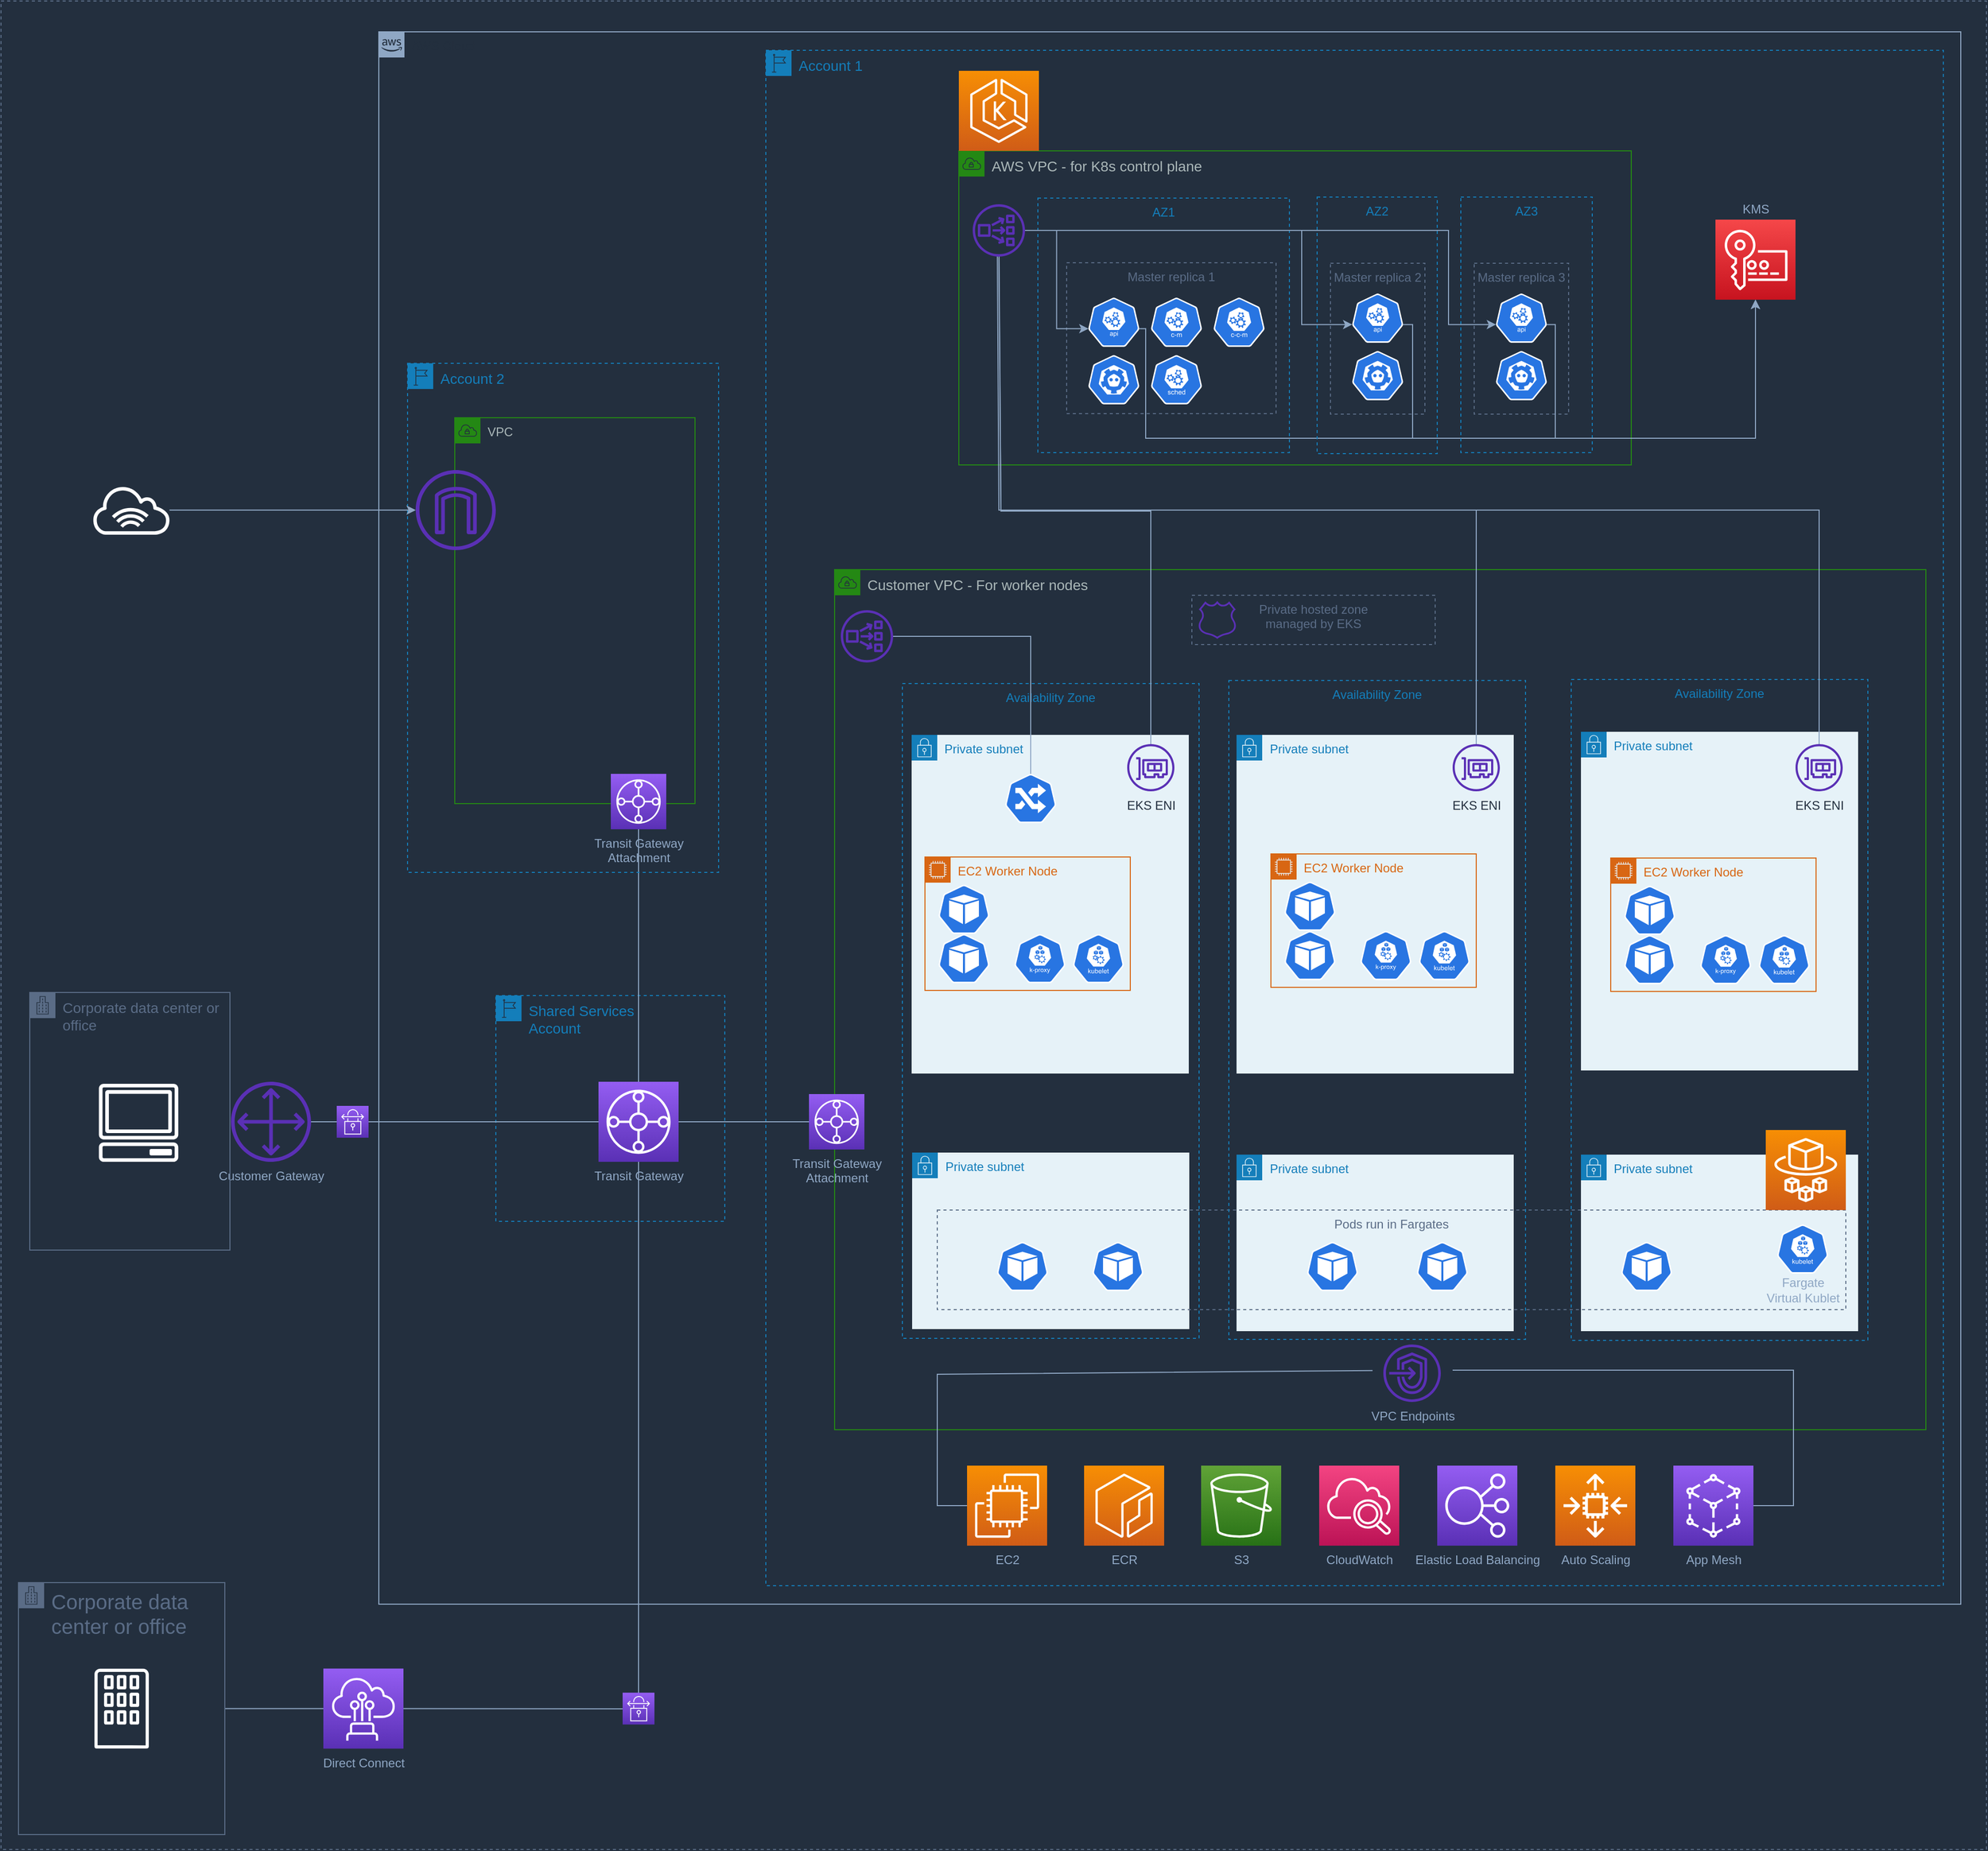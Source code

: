 <mxfile version="14.6.6" type="google"><diagram id="zkul_ybAvD6oY9fzU6y_" name="Page-1"><mxGraphModel dx="3383" dy="1438" grid="0" gridSize="10" guides="1" tooltips="1" connect="1" arrows="1" fold="1" page="0" pageScale="1" pageWidth="827" pageHeight="1169" background="#232F3E" math="0" shadow="0"><root><mxCell id="0"/><mxCell id="1" parent="0"/><mxCell id="Pe6dlfReNDayALmg442c-6" value="Shared Services&lt;br style=&quot;font-size: 14px;&quot;&gt;Account" style="points=[[0,0],[0.25,0],[0.5,0],[0.75,0],[1,0],[1,0.25],[1,0.5],[1,0.75],[1,1],[0.75,1],[0.5,1],[0.25,1],[0,1],[0,0.75],[0,0.5],[0,0.25]];outlineConnect=0;gradientColor=none;html=1;whiteSpace=wrap;fontSize=14;fontStyle=0;shape=mxgraph.aws4.group;grIcon=mxgraph.aws4.group_region;strokeColor=#147EBA;fillColor=none;verticalAlign=top;align=left;spacingLeft=30;fontColor=#147EBA;dashed=1;" parent="1" vertex="1"><mxGeometry x="-318" y="1038" width="223" height="220" as="geometry"/></mxCell><mxCell id="Pe6dlfReNDayALmg442c-20" value="" style="fillColor=none;strokeColor=#5A6C86;dashed=1;verticalAlign=top;fontStyle=0;fontColor=#5A6C86;fontSize=14;" parent="1" vertex="1"><mxGeometry x="-800" y="69" width="1934" height="1801" as="geometry"/></mxCell><mxCell id="WAbPSmNqfrKQJz4sHT9_-53" value="AWS Cloud" style="points=[[0,0],[0.25,0],[0.5,0],[0.75,0],[1,0],[1,0.25],[1,0.5],[1,0.75],[1,1],[0.75,1],[0.5,1],[0.25,1],[0,1],[0,0.75],[0,0.5],[0,0.25]];outlineConnect=0;gradientColor=none;html=1;whiteSpace=wrap;fontSize=12;fontStyle=0;shape=mxgraph.aws4.group;grIcon=mxgraph.aws4.group_aws_cloud_alt;fillColor=none;verticalAlign=top;align=left;spacingLeft=30;fontColor=#232F3E;dashed=0;strokeColor=#8FA7C4;" parent="1" vertex="1"><mxGeometry x="-432" y="99" width="1541" height="1532" as="geometry"/></mxCell><mxCell id="Pe6dlfReNDayALmg442c-9" value="Account 1" style="points=[[0,0],[0.25,0],[0.5,0],[0.75,0],[1,0],[1,0.25],[1,0.5],[1,0.75],[1,1],[0.75,1],[0.5,1],[0.25,1],[0,1],[0,0.75],[0,0.5],[0,0.25]];outlineConnect=0;gradientColor=none;html=1;whiteSpace=wrap;fontSize=14;fontStyle=0;shape=mxgraph.aws4.group;grIcon=mxgraph.aws4.group_region;strokeColor=#147EBA;fillColor=none;verticalAlign=top;align=left;spacingLeft=30;fontColor=#147EBA;dashed=1;" parent="1" vertex="1"><mxGeometry x="-55" y="117" width="1147" height="1496" as="geometry"/></mxCell><mxCell id="Pe6dlfReNDayALmg442c-3" value="Private subnet" style="points=[[0,0],[0.25,0],[0.5,0],[0.75,0],[1,0],[1,0.25],[1,0.5],[1,0.75],[1,1],[0.75,1],[0.5,1],[0.25,1],[0,1],[0,0.75],[0,0.5],[0,0.25]];outlineConnect=0;gradientColor=none;html=1;whiteSpace=wrap;fontSize=12;fontStyle=0;shape=mxgraph.aws4.group;grIcon=mxgraph.aws4.group_security_group;grStroke=0;strokeColor=#147EBA;fillColor=#E6F2F8;verticalAlign=top;align=left;spacingLeft=30;fontColor=#147EBA;dashed=0;" parent="1" vertex="1"><mxGeometry x="87.5" y="1191" width="270" height="172" as="geometry"/></mxCell><mxCell id="Pe6dlfReNDayALmg442c-4" value="Private subnet" style="points=[[0,0],[0.25,0],[0.5,0],[0.75,0],[1,0],[1,0.25],[1,0.5],[1,0.75],[1,1],[0.75,1],[0.5,1],[0.25,1],[0,1],[0,0.75],[0,0.5],[0,0.25]];outlineConnect=0;gradientColor=none;html=1;whiteSpace=wrap;fontSize=12;fontStyle=0;shape=mxgraph.aws4.group;grIcon=mxgraph.aws4.group_security_group;grStroke=0;strokeColor=#147EBA;fillColor=#E6F2F8;verticalAlign=top;align=left;spacingLeft=30;fontColor=#147EBA;dashed=0;" parent="1" vertex="1"><mxGeometry x="403.5" y="1193" width="270" height="172" as="geometry"/></mxCell><mxCell id="Pe6dlfReNDayALmg442c-5" value="Private subnet" style="points=[[0,0],[0.25,0],[0.5,0],[0.75,0],[1,0],[1,0.25],[1,0.5],[1,0.75],[1,1],[0.75,1],[0.5,1],[0.25,1],[0,1],[0,0.75],[0,0.5],[0,0.25]];outlineConnect=0;gradientColor=none;html=1;whiteSpace=wrap;fontSize=12;fontStyle=0;shape=mxgraph.aws4.group;grIcon=mxgraph.aws4.group_security_group;grStroke=0;strokeColor=#147EBA;fillColor=#E6F2F8;verticalAlign=top;align=left;spacingLeft=30;fontColor=#147EBA;dashed=0;" parent="1" vertex="1"><mxGeometry x="739" y="1193" width="270" height="172" as="geometry"/></mxCell><mxCell id="sA9nPXJSuk2HNyLsFzAn-5" value="Customer VPC - For worker nodes" style="points=[[0,0],[0.25,0],[0.5,0],[0.75,0],[1,0],[1,0.25],[1,0.5],[1,0.75],[1,1],[0.75,1],[0.5,1],[0.25,1],[0,1],[0,0.75],[0,0.5],[0,0.25]];outlineConnect=0;gradientColor=none;html=1;whiteSpace=wrap;fontSize=14;fontStyle=0;shape=mxgraph.aws4.group;grIcon=mxgraph.aws4.group_vpc;strokeColor=#248814;fillColor=none;verticalAlign=top;align=left;spacingLeft=30;fontColor=#AAB7B8;dashed=0;" parent="1" vertex="1"><mxGeometry x="12" y="623" width="1063" height="838" as="geometry"/></mxCell><mxCell id="WAbPSmNqfrKQJz4sHT9_-65" value="Pods run in Fargates" style="fillColor=none;strokeColor=#5A6C86;dashed=1;verticalAlign=top;fontStyle=0;fontColor=#5A6C86;" parent="1" vertex="1"><mxGeometry x="112" y="1247" width="885" height="97" as="geometry"/></mxCell><mxCell id="sA9nPXJSuk2HNyLsFzAn-14" value="Availability Zone" style="fillColor=none;strokeColor=#147EBA;dashed=1;verticalAlign=top;fontStyle=0;fontColor=#147EBA;" parent="1" vertex="1"><mxGeometry x="729.5" y="730" width="289" height="644" as="geometry"/></mxCell><mxCell id="sA9nPXJSuk2HNyLsFzAn-13" value="Availability Zone" style="fillColor=none;strokeColor=#147EBA;dashed=1;verticalAlign=top;fontStyle=0;fontColor=#147EBA;" parent="1" vertex="1"><mxGeometry x="396" y="731" width="289" height="642" as="geometry"/></mxCell><mxCell id="sA9nPXJSuk2HNyLsFzAn-12" value="Availability Zone" style="fillColor=none;strokeColor=#147EBA;dashed=1;verticalAlign=top;fontStyle=0;fontColor=#147EBA;" parent="1" vertex="1"><mxGeometry x="78" y="734" width="289" height="638" as="geometry"/></mxCell><mxCell id="o7Hs8A0g2UdH6zDm0Mxh-3" value="AWS VPC - for K8s control plane" style="points=[[0,0],[0.25,0],[0.5,0],[0.75,0],[1,0],[1,0.25],[1,0.5],[1,0.75],[1,1],[0.75,1],[0.5,1],[0.25,1],[0,1],[0,0.75],[0,0.5],[0,0.25]];outlineConnect=0;gradientColor=none;html=1;whiteSpace=wrap;fontSize=14;fontStyle=0;shape=mxgraph.aws4.group;grIcon=mxgraph.aws4.group_vpc;strokeColor=#248814;fillColor=none;verticalAlign=top;align=left;spacingLeft=30;fontColor=#AAB7B8;dashed=0;" parent="1" vertex="1"><mxGeometry x="133" y="215" width="655" height="306" as="geometry"/></mxCell><mxCell id="o7Hs8A0g2UdH6zDm0Mxh-4" value="AZ1" style="fillColor=none;strokeColor=#147EBA;dashed=1;verticalAlign=top;fontStyle=0;fontColor=#147EBA;" parent="1" vertex="1"><mxGeometry x="210" y="261" width="245" height="248" as="geometry"/></mxCell><mxCell id="o7Hs8A0g2UdH6zDm0Mxh-6" value="Master replica 1" style="fillColor=none;strokeColor=#5A6C86;dashed=1;verticalAlign=top;fontStyle=0;fontColor=#5A6C86;" parent="1" vertex="1"><mxGeometry x="238" y="324" width="204" height="147" as="geometry"/></mxCell><mxCell id="sA9nPXJSuk2HNyLsFzAn-1" style="edgeStyle=orthogonalEdgeStyle;rounded=0;orthogonalLoop=1;jettySize=auto;html=1;exitX=0.995;exitY=0.63;exitDx=0;exitDy=0;exitPerimeter=0;entryX=0.5;entryY=1;entryDx=0;entryDy=0;entryPerimeter=0;strokeColor=#8FA7C4;fillColor=#dae8fc;" parent="1" source="o7Hs8A0g2UdH6zDm0Mxh-7" target="o7Hs8A0g2UdH6zDm0Mxh-24" edge="1"><mxGeometry relative="1" as="geometry"><Array as="points"><mxPoint x="315" y="388"/><mxPoint x="315" y="495"/><mxPoint x="909" y="495"/></Array></mxGeometry></mxCell><mxCell id="o7Hs8A0g2UdH6zDm0Mxh-7" value="" style="html=1;dashed=0;whitespace=wrap;fillColor=#2875E2;strokeColor=#ffffff;points=[[0.005,0.63,0],[0.1,0.2,0],[0.9,0.2,0],[0.5,0,0],[0.995,0.63,0],[0.72,0.99,0],[0.5,1,0],[0.28,0.99,0]];shape=mxgraph.kubernetes.icon;prIcon=api" parent="1" vertex="1"><mxGeometry x="259" y="358" width="50" height="48" as="geometry"/></mxCell><mxCell id="o7Hs8A0g2UdH6zDm0Mxh-8" value="" style="html=1;dashed=0;whitespace=wrap;fillColor=#2875E2;strokeColor=#ffffff;points=[[0.005,0.63,0],[0.1,0.2,0],[0.9,0.2,0],[0.5,0,0],[0.995,0.63,0],[0.72,0.99,0],[0.5,1,0],[0.28,0.99,0]];shape=mxgraph.kubernetes.icon;prIcon=etcd" parent="1" vertex="1"><mxGeometry x="259" y="414" width="50" height="48" as="geometry"/></mxCell><mxCell id="o7Hs8A0g2UdH6zDm0Mxh-9" value="" style="html=1;dashed=0;whitespace=wrap;fillColor=#2875E2;strokeColor=#ffffff;points=[[0.005,0.63,0],[0.1,0.2,0],[0.9,0.2,0],[0.5,0,0],[0.995,0.63,0],[0.72,0.99,0],[0.5,1,0],[0.28,0.99,0]];shape=mxgraph.kubernetes.icon;prIcon=c_m" parent="1" vertex="1"><mxGeometry x="320" y="358" width="50" height="48" as="geometry"/></mxCell><mxCell id="o7Hs8A0g2UdH6zDm0Mxh-10" value="" style="html=1;dashed=0;whitespace=wrap;fillColor=#2875E2;strokeColor=#ffffff;points=[[0.005,0.63,0],[0.1,0.2,0],[0.9,0.2,0],[0.5,0,0],[0.995,0.63,0],[0.72,0.99,0],[0.5,1,0],[0.28,0.99,0]];shape=mxgraph.kubernetes.icon;prIcon=c_c_m" parent="1" vertex="1"><mxGeometry x="381" y="358" width="50" height="48" as="geometry"/></mxCell><mxCell id="o7Hs8A0g2UdH6zDm0Mxh-11" value="" style="html=1;dashed=0;whitespace=wrap;fillColor=#2875E2;strokeColor=#ffffff;points=[[0.005,0.63,0],[0.1,0.2,0],[0.9,0.2,0],[0.5,0,0],[0.995,0.63,0],[0.72,0.99,0],[0.5,1,0],[0.28,0.99,0]];shape=mxgraph.kubernetes.icon;prIcon=sched" parent="1" vertex="1"><mxGeometry x="320" y="414" width="50" height="48" as="geometry"/></mxCell><mxCell id="o7Hs8A0g2UdH6zDm0Mxh-12" value="AZ2" style="fillColor=none;strokeColor=#147EBA;dashed=1;verticalAlign=top;fontStyle=0;fontColor=#147EBA;" parent="1" vertex="1"><mxGeometry x="482" y="260" width="117" height="250" as="geometry"/></mxCell><mxCell id="o7Hs8A0g2UdH6zDm0Mxh-13" value="Master replica 2" style="fillColor=none;strokeColor=#5A6C86;dashed=1;verticalAlign=top;fontStyle=0;fontColor=#5A6C86;" parent="1" vertex="1"><mxGeometry x="495" y="324.5" width="92" height="147" as="geometry"/></mxCell><mxCell id="sA9nPXJSuk2HNyLsFzAn-2" style="edgeStyle=orthogonalEdgeStyle;rounded=0;orthogonalLoop=1;jettySize=auto;html=1;exitX=0.995;exitY=0.63;exitDx=0;exitDy=0;exitPerimeter=0;entryX=0.5;entryY=1;entryDx=0;entryDy=0;entryPerimeter=0;strokeColor=#8FA7C4;fillColor=#dae8fc;" parent="1" source="o7Hs8A0g2UdH6zDm0Mxh-14" target="o7Hs8A0g2UdH6zDm0Mxh-24" edge="1"><mxGeometry relative="1" as="geometry"><Array as="points"><mxPoint x="575" y="384"/><mxPoint x="575" y="495"/><mxPoint x="909" y="495"/></Array></mxGeometry></mxCell><mxCell id="o7Hs8A0g2UdH6zDm0Mxh-14" value="" style="html=1;dashed=0;whitespace=wrap;fillColor=#2875E2;strokeColor=#ffffff;points=[[0.005,0.63,0],[0.1,0.2,0],[0.9,0.2,0],[0.5,0,0],[0.995,0.63,0],[0.72,0.99,0],[0.5,1,0],[0.28,0.99,0]];shape=mxgraph.kubernetes.icon;prIcon=api" parent="1" vertex="1"><mxGeometry x="516" y="354" width="50" height="48" as="geometry"/></mxCell><mxCell id="o7Hs8A0g2UdH6zDm0Mxh-15" value="" style="html=1;dashed=0;whitespace=wrap;fillColor=#2875E2;strokeColor=#ffffff;points=[[0.005,0.63,0],[0.1,0.2,0],[0.9,0.2,0],[0.5,0,0],[0.995,0.63,0],[0.72,0.99,0],[0.5,1,0],[0.28,0.99,0]];shape=mxgraph.kubernetes.icon;prIcon=etcd" parent="1" vertex="1"><mxGeometry x="516" y="410" width="50" height="48" as="geometry"/></mxCell><mxCell id="o7Hs8A0g2UdH6zDm0Mxh-16" value="AZ3" style="fillColor=none;strokeColor=#147EBA;dashed=1;verticalAlign=top;fontStyle=0;fontColor=#147EBA;" parent="1" vertex="1"><mxGeometry x="622" y="260" width="128" height="249" as="geometry"/></mxCell><mxCell id="o7Hs8A0g2UdH6zDm0Mxh-17" value="Master replica 3" style="fillColor=none;strokeColor=#5A6C86;dashed=1;verticalAlign=top;fontStyle=0;fontColor=#5A6C86;" parent="1" vertex="1"><mxGeometry x="635" y="324.5" width="92" height="147" as="geometry"/></mxCell><mxCell id="sA9nPXJSuk2HNyLsFzAn-4" style="edgeStyle=orthogonalEdgeStyle;rounded=0;orthogonalLoop=1;jettySize=auto;html=1;exitX=0.995;exitY=0.63;exitDx=0;exitDy=0;exitPerimeter=0;entryX=0.5;entryY=1;entryDx=0;entryDy=0;entryPerimeter=0;strokeColor=#8FA7C4;fillColor=#dae8fc;" parent="1" source="o7Hs8A0g2UdH6zDm0Mxh-18" target="o7Hs8A0g2UdH6zDm0Mxh-24" edge="1"><mxGeometry relative="1" as="geometry"><Array as="points"><mxPoint x="714" y="384"/><mxPoint x="714" y="495"/><mxPoint x="909" y="495"/></Array></mxGeometry></mxCell><mxCell id="o7Hs8A0g2UdH6zDm0Mxh-18" value="" style="html=1;dashed=0;whitespace=wrap;fillColor=#2875E2;strokeColor=#ffffff;points=[[0.005,0.63,0],[0.1,0.2,0],[0.9,0.2,0],[0.5,0,0],[0.995,0.63,0],[0.72,0.99,0],[0.5,1,0],[0.28,0.99,0]];shape=mxgraph.kubernetes.icon;prIcon=api" parent="1" vertex="1"><mxGeometry x="656" y="354" width="50" height="48" as="geometry"/></mxCell><mxCell id="o7Hs8A0g2UdH6zDm0Mxh-19" value="" style="html=1;dashed=0;whitespace=wrap;fillColor=#2875E2;strokeColor=#ffffff;points=[[0.005,0.63,0],[0.1,0.2,0],[0.9,0.2,0],[0.5,0,0],[0.995,0.63,0],[0.72,0.99,0],[0.5,1,0],[0.28,0.99,0]];shape=mxgraph.kubernetes.icon;prIcon=etcd" parent="1" vertex="1"><mxGeometry x="656" y="410" width="50" height="48" as="geometry"/></mxCell><mxCell id="o7Hs8A0g2UdH6zDm0Mxh-21" style="edgeStyle=orthogonalEdgeStyle;rounded=0;orthogonalLoop=1;jettySize=auto;html=1;entryX=0.005;entryY=0.63;entryDx=0;entryDy=0;entryPerimeter=0;fillColor=#dae8fc;strokeColor=#8FA7C4;" parent="1" source="o7Hs8A0g2UdH6zDm0Mxh-20" target="o7Hs8A0g2UdH6zDm0Mxh-7" edge="1"><mxGeometry relative="1" as="geometry"/></mxCell><mxCell id="o7Hs8A0g2UdH6zDm0Mxh-22" style="edgeStyle=orthogonalEdgeStyle;rounded=0;orthogonalLoop=1;jettySize=auto;html=1;entryX=0.005;entryY=0.63;entryDx=0;entryDy=0;entryPerimeter=0;fillColor=#dae8fc;strokeColor=#8FA7C4;" parent="1" source="o7Hs8A0g2UdH6zDm0Mxh-20" target="o7Hs8A0g2UdH6zDm0Mxh-14" edge="1"><mxGeometry relative="1" as="geometry"><Array as="points"><mxPoint x="467" y="293"/><mxPoint x="467" y="384"/></Array></mxGeometry></mxCell><mxCell id="o7Hs8A0g2UdH6zDm0Mxh-23" style="edgeStyle=orthogonalEdgeStyle;rounded=0;orthogonalLoop=1;jettySize=auto;html=1;entryX=0.005;entryY=0.63;entryDx=0;entryDy=0;entryPerimeter=0;fillColor=#dae8fc;strokeColor=#8FA7C4;" parent="1" source="o7Hs8A0g2UdH6zDm0Mxh-20" target="o7Hs8A0g2UdH6zDm0Mxh-18" edge="1"><mxGeometry relative="1" as="geometry"><Array as="points"><mxPoint x="610" y="293"/><mxPoint x="610" y="384"/></Array></mxGeometry></mxCell><mxCell id="o7Hs8A0g2UdH6zDm0Mxh-20" value="" style="outlineConnect=0;fontColor=#232F3E;gradientColor=none;fillColor=#5A30B5;strokeColor=none;dashed=0;verticalLabelPosition=bottom;verticalAlign=top;align=center;html=1;fontSize=12;fontStyle=0;aspect=fixed;pointerEvents=1;shape=mxgraph.aws4.network_load_balancer;" parent="1" vertex="1"><mxGeometry x="146.5" y="267" width="51" height="51" as="geometry"/></mxCell><mxCell id="o7Hs8A0g2UdH6zDm0Mxh-24" value="" style="points=[[0,0,0],[0.25,0,0],[0.5,0,0],[0.75,0,0],[1,0,0],[0,1,0],[0.25,1,0],[0.5,1,0],[0.75,1,0],[1,1,0],[0,0.25,0],[0,0.5,0],[0,0.75,0],[1,0.25,0],[1,0.5,0],[1,0.75,0]];outlineConnect=0;gradientColor=#F54749;gradientDirection=north;fillColor=#C7131F;strokeColor=#ffffff;dashed=0;verticalLabelPosition=bottom;verticalAlign=top;align=center;html=1;fontSize=12;fontStyle=0;aspect=fixed;shape=mxgraph.aws4.resourceIcon;resIcon=mxgraph.aws4.key_management_service;fontColor=#8FA7C4;" parent="1" vertex="1"><mxGeometry x="870" y="282" width="78" height="78" as="geometry"/></mxCell><mxCell id="sA9nPXJSuk2HNyLsFzAn-9" value="" style="group" parent="1" vertex="1" connectable="0"><mxGeometry x="360" y="648" width="237" height="48" as="geometry"/></mxCell><mxCell id="sA9nPXJSuk2HNyLsFzAn-7" value="Private hosted zone&#xA;managed by EKS" style="fillColor=none;strokeColor=#5A6C86;dashed=1;verticalAlign=top;fontStyle=0;fontColor=#5A6C86;" parent="sA9nPXJSuk2HNyLsFzAn-9" vertex="1"><mxGeometry width="237" height="48" as="geometry"/></mxCell><mxCell id="sA9nPXJSuk2HNyLsFzAn-8" value="" style="outlineConnect=0;fontColor=#232F3E;gradientColor=none;fillColor=#5A30B5;strokeColor=none;dashed=0;verticalLabelPosition=bottom;verticalAlign=top;align=center;html=1;fontSize=12;fontStyle=0;aspect=fixed;pointerEvents=1;shape=mxgraph.aws4.hosted_zone;" parent="sA9nPXJSuk2HNyLsFzAn-9" vertex="1"><mxGeometry x="6" y="5.5" width="37.48" height="37" as="geometry"/></mxCell><mxCell id="sA9nPXJSuk2HNyLsFzAn-15" value="" style="points=[[0,0,0],[0.25,0,0],[0.5,0,0],[0.75,0,0],[1,0,0],[0,1,0],[0.25,1,0],[0.5,1,0],[0.75,1,0],[1,1,0],[0,0.25,0],[0,0.5,0],[0,0.75,0],[1,0.25,0],[1,0.5,0],[1,0.75,0]];outlineConnect=0;fontColor=#232F3E;gradientColor=#F78E04;gradientDirection=north;fillColor=#D05C17;strokeColor=#ffffff;dashed=0;verticalLabelPosition=bottom;verticalAlign=top;align=center;html=1;fontSize=12;fontStyle=0;aspect=fixed;shape=mxgraph.aws4.resourceIcon;resIcon=mxgraph.aws4.fargate;" parent="1" vertex="1"><mxGeometry x="919" y="1169" width="78" height="78" as="geometry"/></mxCell><mxCell id="q9w02ympD3RffxOzubtM-1" value="Private subnet" style="points=[[0,0],[0.25,0],[0.5,0],[0.75,0],[1,0],[1,0.25],[1,0.5],[1,0.75],[1,1],[0.75,1],[0.5,1],[0.25,1],[0,1],[0,0.75],[0,0.5],[0,0.25]];outlineConnect=0;gradientColor=none;html=1;whiteSpace=wrap;fontSize=12;fontStyle=0;shape=mxgraph.aws4.group;grIcon=mxgraph.aws4.group_security_group;grStroke=0;strokeColor=#147EBA;fillColor=#E6F2F8;verticalAlign=top;align=left;spacingLeft=30;fontColor=#147EBA;dashed=0;" parent="1" vertex="1"><mxGeometry x="87" y="784" width="270" height="330" as="geometry"/></mxCell><mxCell id="WAbPSmNqfrKQJz4sHT9_-97" style="edgeStyle=none;rounded=0;orthogonalLoop=1;jettySize=auto;html=1;fontSize=20;fontColor=#8FA7C4;endArrow=none;endFill=0;strokeColor=#8FA7C4;" parent="1" source="q9w02ympD3RffxOzubtM-2" target="WAbPSmNqfrKQJz4sHT9_-96" edge="1"><mxGeometry relative="1" as="geometry"><Array as="points"><mxPoint x="203" y="688"/></Array></mxGeometry></mxCell><mxCell id="q9w02ympD3RffxOzubtM-2" value="" style="html=1;dashed=0;whitespace=wrap;fillColor=#2875E2;strokeColor=#ffffff;points=[[0.005,0.63,0],[0.1,0.2,0],[0.9,0.2,0],[0.5,0,0],[0.995,0.63,0],[0.72,0.99,0],[0.5,1,0],[0.28,0.99,0]];shape=mxgraph.kubernetes.icon;prIcon=ing" parent="1" vertex="1"><mxGeometry x="178" y="822" width="50" height="48" as="geometry"/></mxCell><mxCell id="WAbPSmNqfrKQJz4sHT9_-1" value="Private subnet" style="points=[[0,0],[0.25,0],[0.5,0],[0.75,0],[1,0],[1,0.25],[1,0.5],[1,0.75],[1,1],[0.75,1],[0.5,1],[0.25,1],[0,1],[0,0.75],[0,0.5],[0,0.25]];outlineConnect=0;gradientColor=none;html=1;whiteSpace=wrap;fontSize=12;fontStyle=0;shape=mxgraph.aws4.group;grIcon=mxgraph.aws4.group_security_group;grStroke=0;strokeColor=#147EBA;fillColor=#E6F2F8;verticalAlign=top;align=left;spacingLeft=30;fontColor=#147EBA;dashed=0;" parent="1" vertex="1"><mxGeometry x="403.5" y="784" width="270" height="330" as="geometry"/></mxCell><mxCell id="WAbPSmNqfrKQJz4sHT9_-2" value="Private subnet" style="points=[[0,0],[0.25,0],[0.5,0],[0.75,0],[1,0],[1,0.25],[1,0.5],[1,0.75],[1,1],[0.75,1],[0.5,1],[0.25,1],[0,1],[0,0.75],[0,0.5],[0,0.25]];outlineConnect=0;gradientColor=none;html=1;whiteSpace=wrap;fontSize=12;fontStyle=0;shape=mxgraph.aws4.group;grIcon=mxgraph.aws4.group_security_group;grStroke=0;strokeColor=#147EBA;fillColor=#E6F2F8;verticalAlign=top;align=left;spacingLeft=30;fontColor=#147EBA;dashed=0;" parent="1" vertex="1"><mxGeometry x="739" y="781" width="270" height="330" as="geometry"/></mxCell><mxCell id="WAbPSmNqfrKQJz4sHT9_-7" value="" style="points=[[0,0,0],[0.25,0,0],[0.5,0,0],[0.75,0,0],[1,0,0],[0,1,0],[0.25,1,0],[0.5,1,0],[0.75,1,0],[1,1,0],[0,0.25,0],[0,0.5,0],[0,0.75,0],[1,0.25,0],[1,0.5,0],[1,0.75,0]];outlineConnect=0;fontColor=#232F3E;gradientColor=#F78E04;gradientDirection=north;fillColor=#D05C17;strokeColor=#ffffff;dashed=0;verticalLabelPosition=bottom;verticalAlign=top;align=center;html=1;fontSize=12;fontStyle=0;aspect=fixed;shape=mxgraph.aws4.resourceIcon;resIcon=mxgraph.aws4.eks;" parent="1" vertex="1"><mxGeometry x="133" y="137" width="78" height="78" as="geometry"/></mxCell><mxCell id="WAbPSmNqfrKQJz4sHT9_-17" style="edgeStyle=none;rounded=0;orthogonalLoop=1;jettySize=auto;html=1;endArrow=none;endFill=0;strokeColor=#8FA7C4;" parent="1" source="sA9nPXJSuk2HNyLsFzAn-11" target="o7Hs8A0g2UdH6zDm0Mxh-20" edge="1"><mxGeometry relative="1" as="geometry"><Array as="points"><mxPoint x="320" y="566"/><mxPoint x="174" y="566"/></Array></mxGeometry></mxCell><mxCell id="sA9nPXJSuk2HNyLsFzAn-11" value="EKS ENI" style="outlineConnect=0;fontColor=#232F3E;gradientColor=none;fillColor=#5A30B5;strokeColor=none;dashed=0;verticalLabelPosition=bottom;verticalAlign=top;align=center;html=1;fontSize=12;fontStyle=0;aspect=fixed;pointerEvents=1;shape=mxgraph.aws4.elastic_network_interface;" parent="1" vertex="1"><mxGeometry x="297" y="793" width="46" height="46" as="geometry"/></mxCell><mxCell id="WAbPSmNqfrKQJz4sHT9_-18" style="edgeStyle=none;rounded=0;orthogonalLoop=1;jettySize=auto;html=1;entryX=0.471;entryY=1;entryDx=0;entryDy=0;entryPerimeter=0;endArrow=none;endFill=0;strokeColor=#8FA7C4;" parent="1" source="WAbPSmNqfrKQJz4sHT9_-9" target="o7Hs8A0g2UdH6zDm0Mxh-20" edge="1"><mxGeometry relative="1" as="geometry"><Array as="points"><mxPoint x="637" y="565"/><mxPoint x="172" y="565"/></Array></mxGeometry></mxCell><mxCell id="WAbPSmNqfrKQJz4sHT9_-9" value="EKS ENI" style="outlineConnect=0;fontColor=#232F3E;gradientColor=none;fillColor=#5A30B5;strokeColor=none;dashed=0;verticalLabelPosition=bottom;verticalAlign=top;align=center;html=1;fontSize=12;fontStyle=0;aspect=fixed;pointerEvents=1;shape=mxgraph.aws4.elastic_network_interface;" parent="1" vertex="1"><mxGeometry x="614" y="793" width="46" height="46" as="geometry"/></mxCell><mxCell id="WAbPSmNqfrKQJz4sHT9_-19" style="edgeStyle=none;rounded=0;orthogonalLoop=1;jettySize=auto;html=1;endArrow=none;endFill=0;strokeColor=#8FA7C4;entryX=0.5;entryY=1.02;entryDx=0;entryDy=0;entryPerimeter=0;" parent="1" source="WAbPSmNqfrKQJz4sHT9_-10" target="o7Hs8A0g2UdH6zDm0Mxh-20" edge="1"><mxGeometry relative="1" as="geometry"><Array as="points"><mxPoint x="971" y="565"/><mxPoint x="174" y="565"/></Array></mxGeometry></mxCell><mxCell id="WAbPSmNqfrKQJz4sHT9_-10" value="EKS ENI" style="outlineConnect=0;fontColor=#232F3E;gradientColor=none;fillColor=#5A30B5;strokeColor=none;dashed=0;verticalLabelPosition=bottom;verticalAlign=top;align=center;html=1;fontSize=12;fontStyle=0;aspect=fixed;pointerEvents=1;shape=mxgraph.aws4.elastic_network_interface;" parent="1" vertex="1"><mxGeometry x="948" y="793" width="46" height="46" as="geometry"/></mxCell><mxCell id="WAbPSmNqfrKQJz4sHT9_-34" value="" style="group" parent="1" vertex="1" connectable="0"><mxGeometry x="100" y="903" width="200" height="130" as="geometry"/></mxCell><mxCell id="WAbPSmNqfrKQJz4sHT9_-6" value="EC2 Worker Node" style="points=[[0,0],[0.25,0],[0.5,0],[0.75,0],[1,0],[1,0.25],[1,0.5],[1,0.75],[1,1],[0.75,1],[0.5,1],[0.25,1],[0,1],[0,0.75],[0,0.5],[0,0.25]];outlineConnect=0;gradientColor=none;html=1;whiteSpace=wrap;fontSize=12;fontStyle=0;shape=mxgraph.aws4.group;grIcon=mxgraph.aws4.group_ec2_instance_contents;strokeColor=#D86613;fillColor=none;verticalAlign=top;align=left;spacingLeft=30;fontColor=#D86613;dashed=0;" parent="WAbPSmNqfrKQJz4sHT9_-34" vertex="1"><mxGeometry width="200" height="130" as="geometry"/></mxCell><mxCell id="WAbPSmNqfrKQJz4sHT9_-12" value="" style="html=1;dashed=0;whitespace=wrap;fillColor=#2875E2;strokeColor=#ffffff;points=[[0.005,0.63,0],[0.1,0.2,0],[0.9,0.2,0],[0.5,0,0],[0.995,0.63,0],[0.72,0.99,0],[0.5,1,0],[0.28,0.99,0]];shape=mxgraph.kubernetes.icon;prIcon=pod" parent="WAbPSmNqfrKQJz4sHT9_-34" vertex="1"><mxGeometry x="13" y="75" width="50" height="48" as="geometry"/></mxCell><mxCell id="WAbPSmNqfrKQJz4sHT9_-14" value="" style="html=1;dashed=0;whitespace=wrap;fillColor=#2875E2;strokeColor=#ffffff;points=[[0.005,0.63,0],[0.1,0.2,0],[0.9,0.2,0],[0.5,0,0],[0.995,0.63,0],[0.72,0.99,0],[0.5,1,0],[0.28,0.99,0]];shape=mxgraph.kubernetes.icon;prIcon=k_proxy" parent="WAbPSmNqfrKQJz4sHT9_-34" vertex="1"><mxGeometry x="87" y="75" width="50" height="48" as="geometry"/></mxCell><mxCell id="WAbPSmNqfrKQJz4sHT9_-15" value="" style="html=1;dashed=0;whitespace=wrap;fillColor=#2875E2;strokeColor=#ffffff;points=[[0.005,0.63,0],[0.1,0.2,0],[0.9,0.2,0],[0.5,0,0],[0.995,0.63,0],[0.72,0.99,0],[0.5,1,0],[0.28,0.99,0]];shape=mxgraph.kubernetes.icon;prIcon=kubelet" parent="WAbPSmNqfrKQJz4sHT9_-34" vertex="1"><mxGeometry x="144" y="75" width="50" height="48" as="geometry"/></mxCell><mxCell id="WAbPSmNqfrKQJz4sHT9_-33" value="" style="html=1;dashed=0;whitespace=wrap;fillColor=#2875E2;strokeColor=#ffffff;points=[[0.005,0.63,0],[0.1,0.2,0],[0.9,0.2,0],[0.5,0,0],[0.995,0.63,0],[0.72,0.99,0],[0.5,1,0],[0.28,0.99,0]];shape=mxgraph.kubernetes.icon;prIcon=pod" parent="WAbPSmNqfrKQJz4sHT9_-34" vertex="1"><mxGeometry x="13" y="27" width="50" height="48" as="geometry"/></mxCell><mxCell id="WAbPSmNqfrKQJz4sHT9_-35" value="" style="group" parent="1" vertex="1" connectable="0"><mxGeometry x="437" y="900" width="200" height="130" as="geometry"/></mxCell><mxCell id="WAbPSmNqfrKQJz4sHT9_-36" value="EC2 Worker Node" style="points=[[0,0],[0.25,0],[0.5,0],[0.75,0],[1,0],[1,0.25],[1,0.5],[1,0.75],[1,1],[0.75,1],[0.5,1],[0.25,1],[0,1],[0,0.75],[0,0.5],[0,0.25]];outlineConnect=0;gradientColor=none;html=1;whiteSpace=wrap;fontSize=12;fontStyle=0;shape=mxgraph.aws4.group;grIcon=mxgraph.aws4.group_ec2_instance_contents;strokeColor=#D86613;fillColor=none;verticalAlign=top;align=left;spacingLeft=30;fontColor=#D86613;dashed=0;" parent="WAbPSmNqfrKQJz4sHT9_-35" vertex="1"><mxGeometry width="200" height="130" as="geometry"/></mxCell><mxCell id="WAbPSmNqfrKQJz4sHT9_-37" value="" style="html=1;dashed=0;whitespace=wrap;fillColor=#2875E2;strokeColor=#ffffff;points=[[0.005,0.63,0],[0.1,0.2,0],[0.9,0.2,0],[0.5,0,0],[0.995,0.63,0],[0.72,0.99,0],[0.5,1,0],[0.28,0.99,0]];shape=mxgraph.kubernetes.icon;prIcon=pod" parent="WAbPSmNqfrKQJz4sHT9_-35" vertex="1"><mxGeometry x="13" y="75" width="50" height="48" as="geometry"/></mxCell><mxCell id="WAbPSmNqfrKQJz4sHT9_-38" value="" style="html=1;dashed=0;whitespace=wrap;fillColor=#2875E2;strokeColor=#ffffff;points=[[0.005,0.63,0],[0.1,0.2,0],[0.9,0.2,0],[0.5,0,0],[0.995,0.63,0],[0.72,0.99,0],[0.5,1,0],[0.28,0.99,0]];shape=mxgraph.kubernetes.icon;prIcon=k_proxy" parent="WAbPSmNqfrKQJz4sHT9_-35" vertex="1"><mxGeometry x="87" y="75" width="50" height="48" as="geometry"/></mxCell><mxCell id="WAbPSmNqfrKQJz4sHT9_-39" value="" style="html=1;dashed=0;whitespace=wrap;fillColor=#2875E2;strokeColor=#ffffff;points=[[0.005,0.63,0],[0.1,0.2,0],[0.9,0.2,0],[0.5,0,0],[0.995,0.63,0],[0.72,0.99,0],[0.5,1,0],[0.28,0.99,0]];shape=mxgraph.kubernetes.icon;prIcon=kubelet" parent="WAbPSmNqfrKQJz4sHT9_-35" vertex="1"><mxGeometry x="144" y="75" width="50" height="48" as="geometry"/></mxCell><mxCell id="WAbPSmNqfrKQJz4sHT9_-40" value="" style="html=1;dashed=0;whitespace=wrap;fillColor=#2875E2;strokeColor=#ffffff;points=[[0.005,0.63,0],[0.1,0.2,0],[0.9,0.2,0],[0.5,0,0],[0.995,0.63,0],[0.72,0.99,0],[0.5,1,0],[0.28,0.99,0]];shape=mxgraph.kubernetes.icon;prIcon=pod" parent="WAbPSmNqfrKQJz4sHT9_-35" vertex="1"><mxGeometry x="13" y="27" width="50" height="48" as="geometry"/></mxCell><mxCell id="WAbPSmNqfrKQJz4sHT9_-41" value="" style="group" parent="1" vertex="1" connectable="0"><mxGeometry x="768" y="904" width="200" height="130" as="geometry"/></mxCell><mxCell id="WAbPSmNqfrKQJz4sHT9_-42" value="EC2 Worker Node" style="points=[[0,0],[0.25,0],[0.5,0],[0.75,0],[1,0],[1,0.25],[1,0.5],[1,0.75],[1,1],[0.75,1],[0.5,1],[0.25,1],[0,1],[0,0.75],[0,0.5],[0,0.25]];outlineConnect=0;gradientColor=none;html=1;whiteSpace=wrap;fontSize=12;fontStyle=0;shape=mxgraph.aws4.group;grIcon=mxgraph.aws4.group_ec2_instance_contents;strokeColor=#D86613;fillColor=none;verticalAlign=top;align=left;spacingLeft=30;fontColor=#D86613;dashed=0;" parent="WAbPSmNqfrKQJz4sHT9_-41" vertex="1"><mxGeometry width="200" height="130" as="geometry"/></mxCell><mxCell id="WAbPSmNqfrKQJz4sHT9_-43" value="" style="html=1;dashed=0;whitespace=wrap;fillColor=#2875E2;strokeColor=#ffffff;points=[[0.005,0.63,0],[0.1,0.2,0],[0.9,0.2,0],[0.5,0,0],[0.995,0.63,0],[0.72,0.99,0],[0.5,1,0],[0.28,0.99,0]];shape=mxgraph.kubernetes.icon;prIcon=pod" parent="WAbPSmNqfrKQJz4sHT9_-41" vertex="1"><mxGeometry x="13" y="75" width="50" height="48" as="geometry"/></mxCell><mxCell id="WAbPSmNqfrKQJz4sHT9_-44" value="" style="html=1;dashed=0;whitespace=wrap;fillColor=#2875E2;strokeColor=#ffffff;points=[[0.005,0.63,0],[0.1,0.2,0],[0.9,0.2,0],[0.5,0,0],[0.995,0.63,0],[0.72,0.99,0],[0.5,1,0],[0.28,0.99,0]];shape=mxgraph.kubernetes.icon;prIcon=k_proxy" parent="WAbPSmNqfrKQJz4sHT9_-41" vertex="1"><mxGeometry x="87" y="75" width="50" height="48" as="geometry"/></mxCell><mxCell id="WAbPSmNqfrKQJz4sHT9_-45" value="" style="html=1;dashed=0;whitespace=wrap;fillColor=#2875E2;strokeColor=#ffffff;points=[[0.005,0.63,0],[0.1,0.2,0],[0.9,0.2,0],[0.5,0,0],[0.995,0.63,0],[0.72,0.99,0],[0.5,1,0],[0.28,0.99,0]];shape=mxgraph.kubernetes.icon;prIcon=kubelet" parent="WAbPSmNqfrKQJz4sHT9_-41" vertex="1"><mxGeometry x="144" y="75" width="50" height="48" as="geometry"/></mxCell><mxCell id="WAbPSmNqfrKQJz4sHT9_-46" value="" style="html=1;dashed=0;whitespace=wrap;fillColor=#2875E2;strokeColor=#ffffff;points=[[0.005,0.63,0],[0.1,0.2,0],[0.9,0.2,0],[0.5,0,0],[0.995,0.63,0],[0.72,0.99,0],[0.5,1,0],[0.28,0.99,0]];shape=mxgraph.kubernetes.icon;prIcon=pod" parent="WAbPSmNqfrKQJz4sHT9_-41" vertex="1"><mxGeometry x="13" y="27" width="50" height="48" as="geometry"/></mxCell><mxCell id="WAbPSmNqfrKQJz4sHT9_-54" style="edgeStyle=none;rounded=0;orthogonalLoop=1;jettySize=auto;html=1;entryX=0;entryY=0.5;entryDx=0;entryDy=0;entryPerimeter=0;fontColor=#8FA7C4;endArrow=none;endFill=0;strokeColor=#8FA7C4;" parent="1" source="WAbPSmNqfrKQJz4sHT9_-48" target="WAbPSmNqfrKQJz4sHT9_-51" edge="1"><mxGeometry relative="1" as="geometry"/></mxCell><mxCell id="WAbPSmNqfrKQJz4sHT9_-79" style="edgeStyle=none;rounded=0;orthogonalLoop=1;jettySize=auto;html=1;exitX=0.5;exitY=1;exitDx=0;exitDy=0;exitPerimeter=0;entryX=1;entryY=0.5;entryDx=0;entryDy=0;entryPerimeter=0;fontColor=#8FA7C4;endArrow=none;endFill=0;strokeColor=#8FA7C4;" parent="1" source="WAbPSmNqfrKQJz4sHT9_-48" target="WAbPSmNqfrKQJz4sHT9_-77" edge="1"><mxGeometry relative="1" as="geometry"><Array as="points"><mxPoint x="-179" y="1733"/></Array></mxGeometry></mxCell><mxCell id="WAbPSmNqfrKQJz4sHT9_-80" style="edgeStyle=none;rounded=0;orthogonalLoop=1;jettySize=auto;html=1;fontColor=#8FA7C4;endArrow=none;endFill=0;strokeColor=#8FA7C4;startArrow=none;" parent="1" source="Pe6dlfReNDayALmg442c-21" target="WAbPSmNqfrKQJz4sHT9_-78" edge="1"><mxGeometry relative="1" as="geometry"/></mxCell><mxCell id="WAbPSmNqfrKQJz4sHT9_-95" style="edgeStyle=none;rounded=0;orthogonalLoop=1;jettySize=auto;html=1;exitX=0.5;exitY=0;exitDx=0;exitDy=0;exitPerimeter=0;entryX=0.5;entryY=1;entryDx=0;entryDy=0;entryPerimeter=0;fontSize=20;fontColor=#8FA7C4;endArrow=none;endFill=0;strokeColor=#8FA7C4;" parent="1" source="WAbPSmNqfrKQJz4sHT9_-48" target="Pe6dlfReNDayALmg442c-13" edge="1"><mxGeometry relative="1" as="geometry"><mxPoint x="-235" y="878" as="targetPoint"/></mxGeometry></mxCell><mxCell id="WAbPSmNqfrKQJz4sHT9_-48" value="Transit Gateway" style="points=[[0,0,0],[0.25,0,0],[0.5,0,0],[0.75,0,0],[1,0,0],[0,1,0],[0.25,1,0],[0.5,1,0],[0.75,1,0],[1,1,0],[0,0.25,0],[0,0.5,0],[0,0.75,0],[1,0.25,0],[1,0.5,0],[1,0.75,0]];outlineConnect=0;gradientColor=#945DF2;gradientDirection=north;fillColor=#5A30B5;strokeColor=#ffffff;dashed=0;verticalLabelPosition=bottom;verticalAlign=top;align=center;html=1;fontSize=12;fontStyle=0;aspect=fixed;shape=mxgraph.aws4.resourceIcon;resIcon=mxgraph.aws4.transit_gateway;fontColor=#8FA7C4;" parent="1" vertex="1"><mxGeometry x="-218" y="1122" width="78" height="78" as="geometry"/></mxCell><mxCell id="WAbPSmNqfrKQJz4sHT9_-51" value="Transit Gateway &lt;br&gt;Attachment" style="points=[[0,0,0],[0.25,0,0],[0.5,0,0],[0.75,0,0],[1,0,0],[0,1,0],[0.25,1,0],[0.5,1,0],[0.75,1,0],[1,1,0],[0,0.25,0],[0,0.5,0],[0,0.75,0],[1,0.25,0],[1,0.5,0],[1,0.75,0]];outlineConnect=0;gradientColor=#945DF2;gradientDirection=north;fillColor=#5A30B5;strokeColor=#ffffff;dashed=0;verticalLabelPosition=bottom;verticalAlign=top;align=center;html=1;fontSize=12;fontStyle=0;aspect=fixed;shape=mxgraph.aws4.resourceIcon;resIcon=mxgraph.aws4.transit_gateway;fontColor=#8FA7C4;" parent="1" vertex="1"><mxGeometry x="-13" y="1134" width="54" height="54" as="geometry"/></mxCell><mxCell id="WAbPSmNqfrKQJz4sHT9_-61" value="" style="html=1;dashed=0;whitespace=wrap;fillColor=#2875E2;strokeColor=#ffffff;points=[[0.005,0.63,0],[0.1,0.2,0],[0.9,0.2,0],[0.5,0,0],[0.995,0.63,0],[0.72,0.99,0],[0.5,1,0],[0.28,0.99,0]];shape=mxgraph.kubernetes.icon;prIcon=kubelet" parent="1" vertex="1"><mxGeometry x="930" y="1261" width="50" height="48" as="geometry"/></mxCell><mxCell id="WAbPSmNqfrKQJz4sHT9_-62" value="Fargate &lt;br&gt;Virtual Kublet" style="text;html=1;resizable=0;autosize=1;align=center;verticalAlign=middle;points=[];fillColor=none;strokeColor=none;rounded=0;fontColor=#8FA7C4;" parent="1" vertex="1"><mxGeometry x="916" y="1309" width="78" height="32" as="geometry"/></mxCell><mxCell id="WAbPSmNqfrKQJz4sHT9_-72" value="" style="html=1;dashed=0;whitespace=wrap;fillColor=#2875E2;strokeColor=#ffffff;points=[[0.005,0.63,0],[0.1,0.2,0],[0.9,0.2,0],[0.5,0,0],[0.995,0.63,0],[0.72,0.99,0],[0.5,1,0],[0.28,0.99,0]];shape=mxgraph.kubernetes.icon;prIcon=pod" parent="1" vertex="1"><mxGeometry x="170" y="1278" width="50" height="48" as="geometry"/></mxCell><mxCell id="WAbPSmNqfrKQJz4sHT9_-73" value="" style="html=1;dashed=0;whitespace=wrap;fillColor=#2875E2;strokeColor=#ffffff;points=[[0.005,0.63,0],[0.1,0.2,0],[0.9,0.2,0],[0.5,0,0],[0.995,0.63,0],[0.72,0.99,0],[0.5,1,0],[0.28,0.99,0]];shape=mxgraph.kubernetes.icon;prIcon=pod" parent="1" vertex="1"><mxGeometry x="263" y="1278" width="50" height="48" as="geometry"/></mxCell><mxCell id="WAbPSmNqfrKQJz4sHT9_-74" value="" style="html=1;dashed=0;whitespace=wrap;fillColor=#2875E2;strokeColor=#ffffff;points=[[0.005,0.63,0],[0.1,0.2,0],[0.9,0.2,0],[0.5,0,0],[0.995,0.63,0],[0.72,0.99,0],[0.5,1,0],[0.28,0.99,0]];shape=mxgraph.kubernetes.icon;prIcon=pod" parent="1" vertex="1"><mxGeometry x="472" y="1278" width="50" height="48" as="geometry"/></mxCell><mxCell id="WAbPSmNqfrKQJz4sHT9_-75" value="" style="html=1;dashed=0;whitespace=wrap;fillColor=#2875E2;strokeColor=#ffffff;points=[[0.005,0.63,0],[0.1,0.2,0],[0.9,0.2,0],[0.5,0,0],[0.995,0.63,0],[0.72,0.99,0],[0.5,1,0],[0.28,0.99,0]];shape=mxgraph.kubernetes.icon;prIcon=pod" parent="1" vertex="1"><mxGeometry x="778" y="1278" width="50" height="48" as="geometry"/></mxCell><mxCell id="WAbPSmNqfrKQJz4sHT9_-76" value="" style="html=1;dashed=0;whitespace=wrap;fillColor=#2875E2;strokeColor=#ffffff;points=[[0.005,0.63,0],[0.1,0.2,0],[0.9,0.2,0],[0.5,0,0],[0.995,0.63,0],[0.72,0.99,0],[0.5,1,0],[0.28,0.99,0]];shape=mxgraph.kubernetes.icon;prIcon=pod" parent="1" vertex="1"><mxGeometry x="579" y="1278" width="50" height="48" as="geometry"/></mxCell><mxCell id="WAbPSmNqfrKQJz4sHT9_-87" style="edgeStyle=none;rounded=0;orthogonalLoop=1;jettySize=auto;html=1;entryX=1;entryY=0.5;entryDx=0;entryDy=0;fontColor=#8FA7C4;endArrow=none;endFill=0;strokeColor=#8FA7C4;" parent="1" source="WAbPSmNqfrKQJz4sHT9_-77" target="WAbPSmNqfrKQJz4sHT9_-86" edge="1"><mxGeometry relative="1" as="geometry"/></mxCell><mxCell id="WAbPSmNqfrKQJz4sHT9_-77" value="Direct Connect" style="points=[[0,0,0],[0.25,0,0],[0.5,0,0],[0.75,0,0],[1,0,0],[0,1,0],[0.25,1,0],[0.5,1,0],[0.75,1,0],[1,1,0],[0,0.25,0],[0,0.5,0],[0,0.75,0],[1,0.25,0],[1,0.5,0],[1,0.75,0]];outlineConnect=0;gradientColor=#945DF2;gradientDirection=north;fillColor=#5A30B5;strokeColor=#ffffff;dashed=0;verticalLabelPosition=bottom;verticalAlign=top;align=center;html=1;fontSize=12;fontStyle=0;aspect=fixed;shape=mxgraph.aws4.resourceIcon;resIcon=mxgraph.aws4.direct_connect;fontColor=#8FA7C4;" parent="1" vertex="1"><mxGeometry x="-486" y="1693.75" width="78" height="78" as="geometry"/></mxCell><mxCell id="WAbPSmNqfrKQJz4sHT9_-78" value="Customer Gateway" style="outlineConnect=0;gradientColor=none;fillColor=#5A30B5;strokeColor=none;dashed=0;verticalLabelPosition=bottom;verticalAlign=top;align=center;html=1;fontSize=12;fontStyle=0;aspect=fixed;pointerEvents=1;shape=mxgraph.aws4.customer_gateway;fontColor=#8FA7C4;" parent="1" vertex="1"><mxGeometry x="-576" y="1122" width="78" height="78" as="geometry"/></mxCell><mxCell id="WAbPSmNqfrKQJz4sHT9_-84" value="Corporate data center or office" style="points=[[0,0],[0.25,0],[0.5,0],[0.75,0],[1,0],[1,0.25],[1,0.5],[1,0.75],[1,1],[0.75,1],[0.5,1],[0.25,1],[0,1],[0,0.75],[0,0.5],[0,0.25]];outlineConnect=0;gradientColor=none;html=1;whiteSpace=wrap;fontSize=14;fontStyle=0;shape=mxgraph.aws4.group;grIcon=mxgraph.aws4.group_corporate_data_center;strokeColor=#5A6C86;fillColor=none;verticalAlign=top;align=left;spacingLeft=30;fontColor=#5A6C86;dashed=0;" parent="1" vertex="1"><mxGeometry x="-772" y="1035" width="195" height="251" as="geometry"/></mxCell><mxCell id="WAbPSmNqfrKQJz4sHT9_-86" value="Corporate data center or office" style="points=[[0,0],[0.25,0],[0.5,0],[0.75,0],[1,0],[1,0.25],[1,0.5],[1,0.75],[1,1],[0.75,1],[0.5,1],[0.25,1],[0,1],[0,0.75],[0,0.5],[0,0.25]];outlineConnect=0;gradientColor=none;html=1;whiteSpace=wrap;fontSize=20;fontStyle=0;shape=mxgraph.aws4.group;grIcon=mxgraph.aws4.group_corporate_data_center;strokeColor=#5A6C86;fillColor=none;verticalAlign=top;align=left;spacingLeft=30;fontColor=#5A6C86;dashed=0;" parent="1" vertex="1"><mxGeometry x="-783" y="1610" width="201" height="245.5" as="geometry"/></mxCell><mxCell id="WAbPSmNqfrKQJz4sHT9_-88" style="edgeStyle=none;rounded=0;orthogonalLoop=1;jettySize=auto;html=1;exitX=1;exitY=0.75;exitDx=0;exitDy=0;fontColor=#8FA7C4;endArrow=none;endFill=0;strokeColor=#8FA7C4;" parent="1" source="WAbPSmNqfrKQJz4sHT9_-86" target="WAbPSmNqfrKQJz4sHT9_-86" edge="1"><mxGeometry relative="1" as="geometry"/></mxCell><mxCell id="WAbPSmNqfrKQJz4sHT9_-91" value="KMS" style="text;html=1;resizable=0;autosize=1;align=center;verticalAlign=middle;points=[];fillColor=none;strokeColor=none;rounded=0;fontColor=#8FA7C4;" parent="1" vertex="1"><mxGeometry x="891.5" y="263" width="35" height="18" as="geometry"/></mxCell><mxCell id="WAbPSmNqfrKQJz4sHT9_-96" value="" style="outlineConnect=0;fontColor=#232F3E;gradientColor=none;fillColor=#5A30B5;strokeColor=none;dashed=0;verticalLabelPosition=bottom;verticalAlign=top;align=center;html=1;fontSize=12;fontStyle=0;aspect=fixed;pointerEvents=1;shape=mxgraph.aws4.network_load_balancer;" parent="1" vertex="1"><mxGeometry x="18" y="662.5" width="51" height="51" as="geometry"/></mxCell><mxCell id="Pe6dlfReNDayALmg442c-1" value="" style="outlineConnect=0;fontColor=#232F3E;gradientColor=none;strokeColor=none;dashed=0;verticalLabelPosition=bottom;verticalAlign=top;align=center;html=1;fontSize=12;fontStyle=0;aspect=fixed;pointerEvents=1;shape=mxgraph.aws4.corporate_data_center;fillColor=#FFFFFF;" parent="1" vertex="1"><mxGeometry x="-709" y="1693.75" width="53" height="78" as="geometry"/></mxCell><mxCell id="Pe6dlfReNDayALmg442c-2" value="" style="outlineConnect=0;fontColor=#232F3E;gradientColor=none;strokeColor=none;dashed=0;verticalLabelPosition=bottom;verticalAlign=top;align=center;html=1;fontSize=12;fontStyle=0;aspect=fixed;pointerEvents=1;shape=mxgraph.aws4.client;fillColor=#FFFFFF;" parent="1" vertex="1"><mxGeometry x="-705" y="1124" width="78" height="76" as="geometry"/></mxCell><mxCell id="Pe6dlfReNDayALmg442c-8" value="" style="group" parent="1" vertex="1" connectable="0"><mxGeometry x="112" y="1378" width="834" height="244" as="geometry"/></mxCell><mxCell id="WAbPSmNqfrKQJz4sHT9_-21" value="ECR" style="points=[[0,0,0],[0.25,0,0],[0.5,0,0],[0.75,0,0],[1,0,0],[0,1,0],[0.25,1,0],[0.5,1,0],[0.75,1,0],[1,1,0],[0,0.25,0],[0,0.5,0],[0,0.75,0],[1,0.25,0],[1,0.5,0],[1,0.75,0]];outlineConnect=0;gradientColor=#F78E04;gradientDirection=north;fillColor=#D05C17;strokeColor=#ffffff;dashed=0;verticalLabelPosition=bottom;verticalAlign=top;align=center;html=1;fontSize=12;fontStyle=0;aspect=fixed;shape=mxgraph.aws4.resourceIcon;resIcon=mxgraph.aws4.ecr;fontColor=#8FA7C4;" parent="Pe6dlfReNDayALmg442c-8" vertex="1"><mxGeometry x="143" y="118" width="78" height="78" as="geometry"/></mxCell><mxCell id="WAbPSmNqfrKQJz4sHT9_-23" value="S3" style="points=[[0,0,0],[0.25,0,0],[0.5,0,0],[0.75,0,0],[1,0,0],[0,1,0],[0.25,1,0],[0.5,1,0],[0.75,1,0],[1,1,0],[0,0.25,0],[0,0.5,0],[0,0.75,0],[1,0.25,0],[1,0.5,0],[1,0.75,0]];outlineConnect=0;gradientColor=#60A337;gradientDirection=north;fillColor=#277116;strokeColor=#ffffff;dashed=0;verticalLabelPosition=bottom;verticalAlign=top;align=center;html=1;fontSize=12;fontStyle=0;aspect=fixed;shape=mxgraph.aws4.resourceIcon;resIcon=mxgraph.aws4.s3;fontColor=#8FA7C4;" parent="Pe6dlfReNDayALmg442c-8" vertex="1"><mxGeometry x="257" y="118" width="78" height="78" as="geometry"/></mxCell><mxCell id="WAbPSmNqfrKQJz4sHT9_-24" value="CloudWatch" style="points=[[0,0,0],[0.25,0,0],[0.5,0,0],[0.75,0,0],[1,0,0],[0,1,0],[0.25,1,0],[0.5,1,0],[0.75,1,0],[1,1,0],[0,0.25,0],[0,0.5,0],[0,0.75,0],[1,0.25,0],[1,0.5,0],[1,0.75,0]];points=[[0,0,0],[0.25,0,0],[0.5,0,0],[0.75,0,0],[1,0,0],[0,1,0],[0.25,1,0],[0.5,1,0],[0.75,1,0],[1,1,0],[0,0.25,0],[0,0.5,0],[0,0.75,0],[1,0.25,0],[1,0.5,0],[1,0.75,0]];outlineConnect=0;gradientColor=#F34482;gradientDirection=north;fillColor=#BC1356;strokeColor=#ffffff;dashed=0;verticalLabelPosition=bottom;verticalAlign=top;align=center;html=1;fontSize=12;fontStyle=0;aspect=fixed;shape=mxgraph.aws4.resourceIcon;resIcon=mxgraph.aws4.cloudwatch_2;fontColor=#8FA7C4;" parent="Pe6dlfReNDayALmg442c-8" vertex="1"><mxGeometry x="372" y="118" width="78" height="78" as="geometry"/></mxCell><mxCell id="WAbPSmNqfrKQJz4sHT9_-25" value="Elastic Load Balancing" style="points=[[0,0,0],[0.25,0,0],[0.5,0,0],[0.75,0,0],[1,0,0],[0,1,0],[0.25,1,0],[0.5,1,0],[0.75,1,0],[1,1,0],[0,0.25,0],[0,0.5,0],[0,0.75,0],[1,0.25,0],[1,0.5,0],[1,0.75,0]];outlineConnect=0;gradientColor=#945DF2;gradientDirection=north;fillColor=#5A30B5;strokeColor=#ffffff;dashed=0;verticalLabelPosition=bottom;verticalAlign=top;align=center;html=1;fontSize=12;fontStyle=0;aspect=fixed;shape=mxgraph.aws4.resourceIcon;resIcon=mxgraph.aws4.elastic_load_balancing;fontColor=#8FA7C4;" parent="Pe6dlfReNDayALmg442c-8" vertex="1"><mxGeometry x="487" y="118" width="78" height="78" as="geometry"/></mxCell><mxCell id="WAbPSmNqfrKQJz4sHT9_-26" value="Auto Scaling" style="points=[[0,0,0],[0.25,0,0],[0.5,0,0],[0.75,0,0],[1,0,0],[0,1,0],[0.25,1,0],[0.5,1,0],[0.75,1,0],[1,1,0],[0,0.25,0],[0,0.5,0],[0,0.75,0],[1,0.25,0],[1,0.5,0],[1,0.75,0]];outlineConnect=0;gradientColor=#F78E04;gradientDirection=north;fillColor=#D05C17;strokeColor=#ffffff;dashed=0;verticalLabelPosition=bottom;verticalAlign=top;align=center;html=1;fontSize=12;fontStyle=0;aspect=fixed;shape=mxgraph.aws4.resourceIcon;resIcon=mxgraph.aws4.auto_scaling2;fontColor=#8FA7C4;" parent="Pe6dlfReNDayALmg442c-8" vertex="1"><mxGeometry x="602" y="118" width="78" height="78" as="geometry"/></mxCell><mxCell id="WAbPSmNqfrKQJz4sHT9_-27" value="EC2" style="points=[[0,0,0],[0.25,0,0],[0.5,0,0],[0.75,0,0],[1,0,0],[0,1,0],[0.25,1,0],[0.5,1,0],[0.75,1,0],[1,1,0],[0,0.25,0],[0,0.5,0],[0,0.75,0],[1,0.25,0],[1,0.5,0],[1,0.75,0]];outlineConnect=0;gradientColor=#F78E04;gradientDirection=north;fillColor=#D05C17;strokeColor=#ffffff;dashed=0;verticalLabelPosition=bottom;verticalAlign=top;align=center;html=1;fontSize=12;fontStyle=0;aspect=fixed;shape=mxgraph.aws4.resourceIcon;resIcon=mxgraph.aws4.ec2;fontColor=#8FA7C4;" parent="Pe6dlfReNDayALmg442c-8" vertex="1"><mxGeometry x="29" y="118" width="78" height="78" as="geometry"/></mxCell><mxCell id="WAbPSmNqfrKQJz4sHT9_-29" style="edgeStyle=none;rounded=0;orthogonalLoop=1;jettySize=auto;html=1;entryX=0;entryY=0.5;entryDx=0;entryDy=0;entryPerimeter=0;fontColor=#8FA7C4;endArrow=none;endFill=0;strokeColor=#8FA7C4;" parent="Pe6dlfReNDayALmg442c-8" target="WAbPSmNqfrKQJz4sHT9_-27" edge="1"><mxGeometry y="42" as="geometry"><mxPoint x="424" y="25.337" as="sourcePoint"/><Array as="points"><mxPoint y="29"/><mxPoint y="157"/></Array></mxGeometry></mxCell><mxCell id="WAbPSmNqfrKQJz4sHT9_-28" value="App Mesh" style="points=[[0,0,0],[0.25,0,0],[0.5,0,0],[0.75,0,0],[1,0,0],[0,1,0],[0.25,1,0],[0.5,1,0],[0.75,1,0],[1,1,0],[0,0.25,0],[0,0.5,0],[0,0.75,0],[1,0.25,0],[1,0.5,0],[1,0.75,0]];outlineConnect=0;gradientColor=#945DF2;gradientDirection=north;fillColor=#5A30B5;strokeColor=#ffffff;dashed=0;verticalLabelPosition=bottom;verticalAlign=top;align=center;html=1;fontSize=12;fontStyle=0;aspect=fixed;shape=mxgraph.aws4.resourceIcon;resIcon=mxgraph.aws4.app_mesh;fontColor=#8FA7C4;" parent="Pe6dlfReNDayALmg442c-8" vertex="1"><mxGeometry x="717" y="118" width="78" height="78" as="geometry"/></mxCell><mxCell id="WAbPSmNqfrKQJz4sHT9_-30" style="edgeStyle=none;rounded=0;orthogonalLoop=1;jettySize=auto;html=1;entryX=1;entryY=0.5;entryDx=0;entryDy=0;entryPerimeter=0;fontColor=#8FA7C4;endArrow=none;endFill=0;strokeColor=#8FA7C4;" parent="Pe6dlfReNDayALmg442c-8" target="WAbPSmNqfrKQJz4sHT9_-28" edge="1"><mxGeometry y="42" as="geometry"><mxPoint x="502" y="25" as="sourcePoint"/><Array as="points"><mxPoint x="834" y="25"/><mxPoint x="834" y="157"/></Array></mxGeometry></mxCell><mxCell id="WAbPSmNqfrKQJz4sHT9_-50" value="VPC Endpoints" style="outlineConnect=0;gradientColor=none;fillColor=#5A30B5;strokeColor=none;dashed=0;verticalLabelPosition=bottom;verticalAlign=top;align=center;html=1;fontSize=12;fontStyle=0;aspect=fixed;pointerEvents=1;shape=mxgraph.aws4.endpoints;fontColor=#8FA7C4;" parent="Pe6dlfReNDayALmg442c-8" vertex="1"><mxGeometry x="434.5" width="56" height="56" as="geometry"/></mxCell><mxCell id="Pe6dlfReNDayALmg442c-10" value="Account 2" style="points=[[0,0],[0.25,0],[0.5,0],[0.75,0],[1,0],[1,0.25],[1,0.5],[1,0.75],[1,1],[0.75,1],[0.5,1],[0.25,1],[0,1],[0,0.75],[0,0.5],[0,0.25]];outlineConnect=0;gradientColor=none;html=1;whiteSpace=wrap;fontSize=14;fontStyle=0;shape=mxgraph.aws4.group;grIcon=mxgraph.aws4.group_region;strokeColor=#147EBA;fillColor=none;verticalAlign=top;align=left;spacingLeft=30;fontColor=#147EBA;dashed=1;" parent="1" vertex="1"><mxGeometry x="-404" y="422" width="303" height="496" as="geometry"/></mxCell><mxCell id="Pe6dlfReNDayALmg442c-11" value="VPC" style="points=[[0,0],[0.25,0],[0.5,0],[0.75,0],[1,0],[1,0.25],[1,0.5],[1,0.75],[1,1],[0.75,1],[0.5,1],[0.25,1],[0,1],[0,0.75],[0,0.5],[0,0.25]];outlineConnect=0;gradientColor=none;html=1;whiteSpace=wrap;fontSize=12;fontStyle=0;shape=mxgraph.aws4.group;grIcon=mxgraph.aws4.group_vpc;strokeColor=#248814;fillColor=none;verticalAlign=top;align=left;spacingLeft=30;fontColor=#AAB7B8;dashed=0;" parent="1" vertex="1"><mxGeometry x="-358" y="475" width="234" height="376" as="geometry"/></mxCell><mxCell id="Pe6dlfReNDayALmg442c-13" value="Transit Gateway &lt;br&gt;Attachment" style="points=[[0,0,0],[0.25,0,0],[0.5,0,0],[0.75,0,0],[1,0,0],[0,1,0],[0.25,1,0],[0.5,1,0],[0.75,1,0],[1,1,0],[0,0.25,0],[0,0.5,0],[0,0.75,0],[1,0.25,0],[1,0.5,0],[1,0.75,0]];outlineConnect=0;gradientColor=#945DF2;gradientDirection=north;fillColor=#5A30B5;strokeColor=#ffffff;dashed=0;verticalLabelPosition=bottom;verticalAlign=top;align=center;html=1;fontSize=12;fontStyle=0;aspect=fixed;shape=mxgraph.aws4.resourceIcon;resIcon=mxgraph.aws4.transit_gateway;fontColor=#8FA7C4;" parent="1" vertex="1"><mxGeometry x="-206" y="822" width="54" height="54" as="geometry"/></mxCell><mxCell id="Pe6dlfReNDayALmg442c-15" value="" style="outlineConnect=0;fontColor=#232F3E;gradientColor=none;fillColor=#5A30B5;strokeColor=none;dashed=0;verticalLabelPosition=bottom;verticalAlign=top;align=center;html=1;fontSize=12;fontStyle=0;aspect=fixed;pointerEvents=1;shape=mxgraph.aws4.internet_gateway;" parent="1" vertex="1"><mxGeometry x="-396" y="526" width="78" height="78" as="geometry"/></mxCell><mxCell id="Pe6dlfReNDayALmg442c-19" style="edgeStyle=orthogonalEdgeStyle;rounded=0;orthogonalLoop=1;jettySize=auto;html=1;fontSize=14;fontColor=#FFFFFF;strokeColor=#8FA7C4;" parent="1" source="Pe6dlfReNDayALmg442c-18" target="Pe6dlfReNDayALmg442c-15" edge="1"><mxGeometry relative="1" as="geometry"/></mxCell><mxCell id="Pe6dlfReNDayALmg442c-18" value="" style="outlineConnect=0;fontColor=#232F3E;gradientColor=none;strokeColor=none;dashed=0;verticalLabelPosition=bottom;verticalAlign=top;align=center;html=1;fontSize=12;fontStyle=0;aspect=fixed;pointerEvents=1;shape=mxgraph.aws4.internet_alt1;fillColor=#FFFFFF;" parent="1" vertex="1"><mxGeometry x="-712" y="541" width="78" height="48" as="geometry"/></mxCell><mxCell id="Pe6dlfReNDayALmg442c-21" value="" style="points=[[0,0,0],[0.25,0,0],[0.5,0,0],[0.75,0,0],[1,0,0],[0,1,0],[0.25,1,0],[0.5,1,0],[0.75,1,0],[1,1,0],[0,0.25,0],[0,0.5,0],[0,0.75,0],[1,0.25,0],[1,0.5,0],[1,0.75,0]];outlineConnect=0;fontColor=#232F3E;gradientColor=#945DF2;gradientDirection=north;fillColor=#5A30B5;strokeColor=#ffffff;dashed=0;verticalLabelPosition=bottom;verticalAlign=top;align=center;html=1;fontSize=12;fontStyle=0;aspect=fixed;shape=mxgraph.aws4.resourceIcon;resIcon=mxgraph.aws4.site_to_site_vpn;" parent="1" vertex="1"><mxGeometry x="-473" y="1145.5" width="31" height="31" as="geometry"/></mxCell><mxCell id="Pe6dlfReNDayALmg442c-22" value="" style="edgeStyle=none;rounded=0;orthogonalLoop=1;jettySize=auto;html=1;fontColor=#8FA7C4;endArrow=none;endFill=0;strokeColor=#8FA7C4;" parent="1" source="WAbPSmNqfrKQJz4sHT9_-48" target="Pe6dlfReNDayALmg442c-21" edge="1"><mxGeometry relative="1" as="geometry"><mxPoint x="-218" y="1161" as="sourcePoint"/><mxPoint x="-498" y="1161" as="targetPoint"/></mxGeometry></mxCell><mxCell id="Pe6dlfReNDayALmg442c-23" value="" style="points=[[0,0,0],[0.25,0,0],[0.5,0,0],[0.75,0,0],[1,0,0],[0,1,0],[0.25,1,0],[0.5,1,0],[0.75,1,0],[1,1,0],[0,0.25,0],[0,0.5,0],[0,0.75,0],[1,0.25,0],[1,0.5,0],[1,0.75,0]];outlineConnect=0;fontColor=#232F3E;gradientColor=#945DF2;gradientDirection=north;fillColor=#5A30B5;strokeColor=#ffffff;dashed=0;verticalLabelPosition=bottom;verticalAlign=top;align=center;html=1;fontSize=12;fontStyle=0;aspect=fixed;shape=mxgraph.aws4.resourceIcon;resIcon=mxgraph.aws4.site_to_site_vpn;" parent="1" vertex="1"><mxGeometry x="-194.5" y="1717.25" width="31" height="31" as="geometry"/></mxCell></root></mxGraphModel></diagram></mxfile>